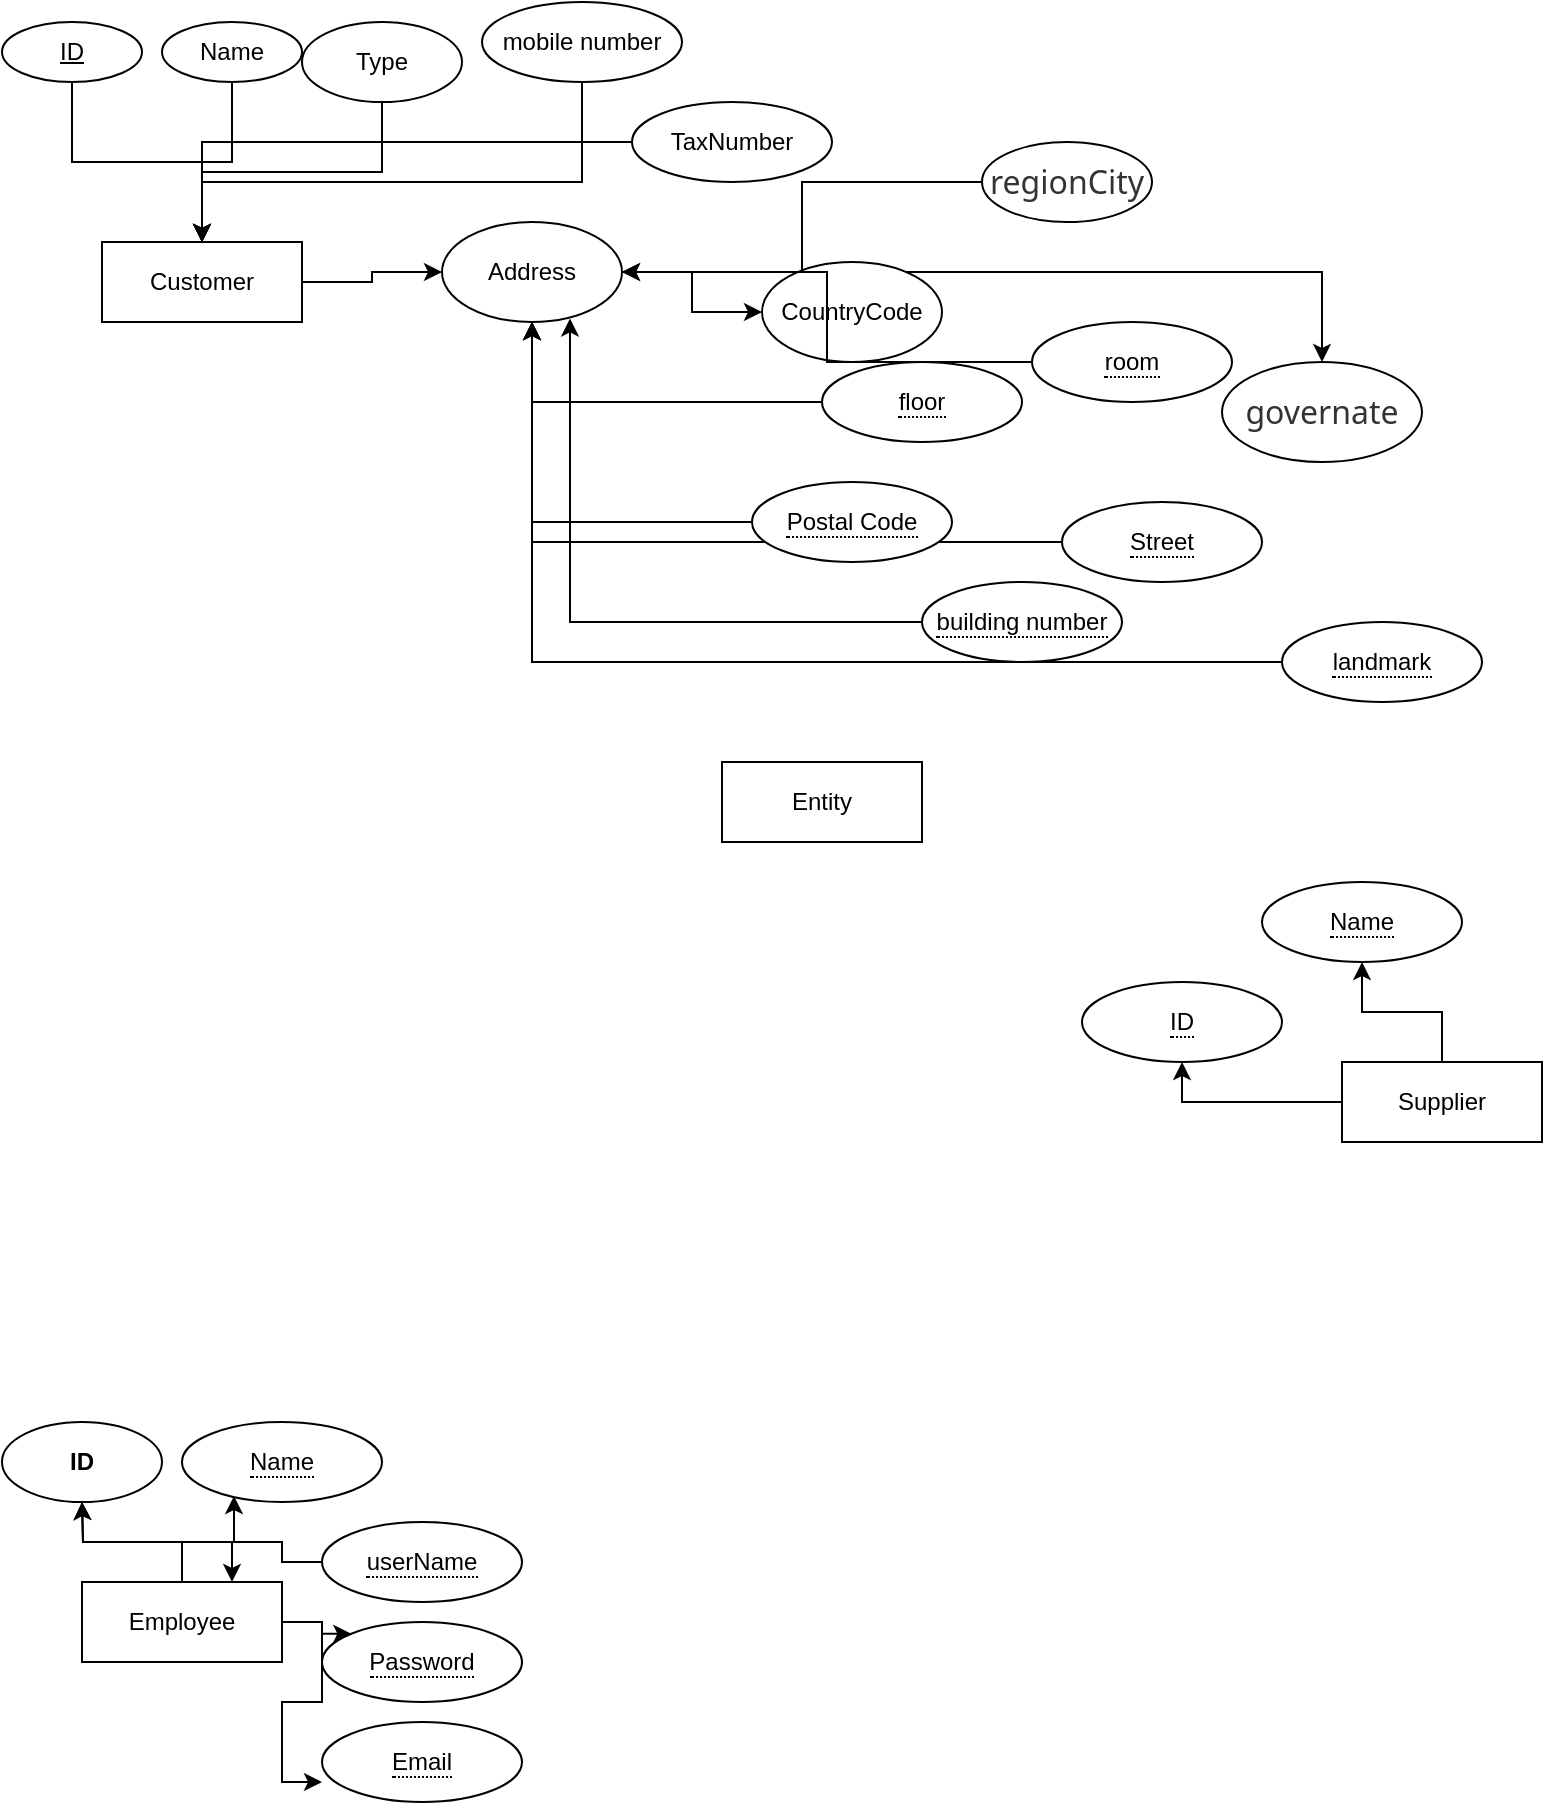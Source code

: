 <mxfile version="20.0.1" type="github">
  <diagram id="R2lEEEUBdFMjLlhIrx00" name="Page-1">
    <mxGraphModel dx="1038" dy="547" grid="1" gridSize="10" guides="1" tooltips="1" connect="1" arrows="1" fold="1" page="1" pageScale="1" pageWidth="850" pageHeight="1100" math="0" shadow="0" extFonts="Permanent Marker^https://fonts.googleapis.com/css?family=Permanent+Marker">
      <root>
        <mxCell id="0" />
        <mxCell id="1" parent="0" />
        <mxCell id="FTFGuDRBSK8k1Kst_V28-25" value="" style="edgeStyle=orthogonalEdgeStyle;rounded=0;orthogonalLoop=1;jettySize=auto;html=1;" edge="1" parent="1" source="FTFGuDRBSK8k1Kst_V28-2" target="FTFGuDRBSK8k1Kst_V28-24">
          <mxGeometry relative="1" as="geometry" />
        </mxCell>
        <mxCell id="FTFGuDRBSK8k1Kst_V28-2" value="Customer" style="whiteSpace=wrap;html=1;align=center;" vertex="1" parent="1">
          <mxGeometry x="60" y="140" width="100" height="40" as="geometry" />
        </mxCell>
        <mxCell id="FTFGuDRBSK8k1Kst_V28-16" value="" style="edgeStyle=orthogonalEdgeStyle;rounded=0;orthogonalLoop=1;jettySize=auto;html=1;" edge="1" parent="1" source="FTFGuDRBSK8k1Kst_V28-3" target="FTFGuDRBSK8k1Kst_V28-2">
          <mxGeometry relative="1" as="geometry" />
        </mxCell>
        <mxCell id="FTFGuDRBSK8k1Kst_V28-3" value="&lt;u&gt;ID&lt;/u&gt;" style="ellipse;whiteSpace=wrap;html=1;" vertex="1" parent="1">
          <mxGeometry x="10" y="30" width="70" height="30" as="geometry" />
        </mxCell>
        <mxCell id="FTFGuDRBSK8k1Kst_V28-17" value="" style="edgeStyle=orthogonalEdgeStyle;rounded=0;orthogonalLoop=1;jettySize=auto;html=1;" edge="1" parent="1" source="FTFGuDRBSK8k1Kst_V28-5" target="FTFGuDRBSK8k1Kst_V28-2">
          <mxGeometry relative="1" as="geometry" />
        </mxCell>
        <mxCell id="FTFGuDRBSK8k1Kst_V28-5" value="Name" style="ellipse;whiteSpace=wrap;html=1;" vertex="1" parent="1">
          <mxGeometry x="90" y="30" width="70" height="30" as="geometry" />
        </mxCell>
        <mxCell id="FTFGuDRBSK8k1Kst_V28-19" value="" style="edgeStyle=orthogonalEdgeStyle;rounded=0;orthogonalLoop=1;jettySize=auto;html=1;" edge="1" parent="1" source="FTFGuDRBSK8k1Kst_V28-13" target="FTFGuDRBSK8k1Kst_V28-2">
          <mxGeometry relative="1" as="geometry" />
        </mxCell>
        <mxCell id="FTFGuDRBSK8k1Kst_V28-13" value="Type" style="ellipse;whiteSpace=wrap;html=1;align=center;" vertex="1" parent="1">
          <mxGeometry x="160" y="30" width="80" height="40" as="geometry" />
        </mxCell>
        <mxCell id="FTFGuDRBSK8k1Kst_V28-20" value="" style="edgeStyle=orthogonalEdgeStyle;rounded=0;orthogonalLoop=1;jettySize=auto;html=1;" edge="1" parent="1" source="FTFGuDRBSK8k1Kst_V28-14" target="FTFGuDRBSK8k1Kst_V28-2">
          <mxGeometry relative="1" as="geometry">
            <Array as="points">
              <mxPoint x="300" y="110" />
              <mxPoint x="110" y="110" />
            </Array>
          </mxGeometry>
        </mxCell>
        <mxCell id="FTFGuDRBSK8k1Kst_V28-14" value="mobile number" style="ellipse;whiteSpace=wrap;html=1;align=center;" vertex="1" parent="1">
          <mxGeometry x="250" y="20" width="100" height="40" as="geometry" />
        </mxCell>
        <mxCell id="FTFGuDRBSK8k1Kst_V28-21" value="" style="edgeStyle=orthogonalEdgeStyle;rounded=0;orthogonalLoop=1;jettySize=auto;html=1;" edge="1" parent="1" source="FTFGuDRBSK8k1Kst_V28-15" target="FTFGuDRBSK8k1Kst_V28-2">
          <mxGeometry relative="1" as="geometry" />
        </mxCell>
        <mxCell id="FTFGuDRBSK8k1Kst_V28-15" value="TaxNumber" style="ellipse;whiteSpace=wrap;html=1;align=center;" vertex="1" parent="1">
          <mxGeometry x="325" y="70" width="100" height="40" as="geometry" />
        </mxCell>
        <mxCell id="FTFGuDRBSK8k1Kst_V28-45" value="" style="edgeStyle=orthogonalEdgeStyle;rounded=0;orthogonalLoop=1;jettySize=auto;html=1;" edge="1" parent="1" source="FTFGuDRBSK8k1Kst_V28-23">
          <mxGeometry relative="1" as="geometry">
            <mxPoint x="50" y="770" as="targetPoint" />
          </mxGeometry>
        </mxCell>
        <mxCell id="FTFGuDRBSK8k1Kst_V28-46" value="" style="edgeStyle=orthogonalEdgeStyle;rounded=0;orthogonalLoop=1;jettySize=auto;html=1;" edge="1" parent="1" source="FTFGuDRBSK8k1Kst_V28-23">
          <mxGeometry relative="1" as="geometry">
            <mxPoint x="50" y="770" as="targetPoint" />
          </mxGeometry>
        </mxCell>
        <mxCell id="FTFGuDRBSK8k1Kst_V28-51" style="edgeStyle=orthogonalEdgeStyle;rounded=0;orthogonalLoop=1;jettySize=auto;html=1;entryX=0.26;entryY=0.925;entryDx=0;entryDy=0;entryPerimeter=0;" edge="1" parent="1" source="FTFGuDRBSK8k1Kst_V28-23" target="FTFGuDRBSK8k1Kst_V28-47">
          <mxGeometry relative="1" as="geometry" />
        </mxCell>
        <mxCell id="FTFGuDRBSK8k1Kst_V28-53" style="edgeStyle=orthogonalEdgeStyle;rounded=0;orthogonalLoop=1;jettySize=auto;html=1;entryX=0;entryY=0;entryDx=0;entryDy=0;" edge="1" parent="1" source="FTFGuDRBSK8k1Kst_V28-23" target="FTFGuDRBSK8k1Kst_V28-49">
          <mxGeometry relative="1" as="geometry" />
        </mxCell>
        <mxCell id="FTFGuDRBSK8k1Kst_V28-54" style="edgeStyle=orthogonalEdgeStyle;rounded=0;orthogonalLoop=1;jettySize=auto;html=1;entryX=0;entryY=0.75;entryDx=0;entryDy=0;entryPerimeter=0;" edge="1" parent="1" source="FTFGuDRBSK8k1Kst_V28-23" target="FTFGuDRBSK8k1Kst_V28-50">
          <mxGeometry relative="1" as="geometry" />
        </mxCell>
        <mxCell id="FTFGuDRBSK8k1Kst_V28-23" value="Employee" style="whiteSpace=wrap;html=1;align=center;" vertex="1" parent="1">
          <mxGeometry x="50" y="810" width="100" height="40" as="geometry" />
        </mxCell>
        <mxCell id="FTFGuDRBSK8k1Kst_V28-27" value="" style="edgeStyle=orthogonalEdgeStyle;rounded=0;orthogonalLoop=1;jettySize=auto;html=1;" edge="1" parent="1" source="FTFGuDRBSK8k1Kst_V28-24" target="FTFGuDRBSK8k1Kst_V28-26">
          <mxGeometry relative="1" as="geometry" />
        </mxCell>
        <mxCell id="FTFGuDRBSK8k1Kst_V28-29" value="" style="edgeStyle=orthogonalEdgeStyle;rounded=0;orthogonalLoop=1;jettySize=auto;html=1;" edge="1" parent="1" source="FTFGuDRBSK8k1Kst_V28-24" target="FTFGuDRBSK8k1Kst_V28-28">
          <mxGeometry relative="1" as="geometry" />
        </mxCell>
        <mxCell id="FTFGuDRBSK8k1Kst_V28-24" value="Address" style="ellipse;whiteSpace=wrap;html=1;" vertex="1" parent="1">
          <mxGeometry x="230" y="130" width="90" height="50" as="geometry" />
        </mxCell>
        <mxCell id="FTFGuDRBSK8k1Kst_V28-26" value="CountryCode" style="ellipse;whiteSpace=wrap;html=1;" vertex="1" parent="1">
          <mxGeometry x="390" y="150" width="90" height="50" as="geometry" />
        </mxCell>
        <mxCell id="FTFGuDRBSK8k1Kst_V28-28" value="&lt;span style=&quot;color: rgb(51, 51, 51); font-family: &amp;quot;Noto Sans&amp;quot;, sans-serif; font-size: 16px; text-align: left;&quot;&gt;governate&lt;/span&gt;" style="ellipse;whiteSpace=wrap;html=1;" vertex="1" parent="1">
          <mxGeometry x="620" y="200" width="100" height="50" as="geometry" />
        </mxCell>
        <mxCell id="FTFGuDRBSK8k1Kst_V28-40" style="edgeStyle=orthogonalEdgeStyle;rounded=0;orthogonalLoop=1;jettySize=auto;html=1;" edge="1" parent="1" source="FTFGuDRBSK8k1Kst_V28-30" target="FTFGuDRBSK8k1Kst_V28-24">
          <mxGeometry relative="1" as="geometry" />
        </mxCell>
        <mxCell id="FTFGuDRBSK8k1Kst_V28-30" value="&lt;span style=&quot;color: rgb(51, 51, 51); font-family: &amp;quot;Noto Sans&amp;quot;, sans-serif; font-size: 16px; text-align: left;&quot;&gt;regionCity&lt;/span&gt;" style="ellipse;whiteSpace=wrap;html=1;align=center;" vertex="1" parent="1">
          <mxGeometry x="500" y="90" width="85" height="40" as="geometry" />
        </mxCell>
        <mxCell id="FTFGuDRBSK8k1Kst_V28-39" style="edgeStyle=orthogonalEdgeStyle;rounded=0;orthogonalLoop=1;jettySize=auto;html=1;" edge="1" parent="1" source="FTFGuDRBSK8k1Kst_V28-31" target="FTFGuDRBSK8k1Kst_V28-24">
          <mxGeometry relative="1" as="geometry" />
        </mxCell>
        <mxCell id="FTFGuDRBSK8k1Kst_V28-31" value="&lt;span style=&quot;border-bottom: 1px dotted&quot;&gt;Street&lt;/span&gt;" style="ellipse;whiteSpace=wrap;html=1;align=center;" vertex="1" parent="1">
          <mxGeometry x="540" y="270" width="100" height="40" as="geometry" />
        </mxCell>
        <mxCell id="FTFGuDRBSK8k1Kst_V28-41" style="edgeStyle=orthogonalEdgeStyle;rounded=0;orthogonalLoop=1;jettySize=auto;html=1;entryX=0.711;entryY=0.964;entryDx=0;entryDy=0;entryPerimeter=0;" edge="1" parent="1" source="FTFGuDRBSK8k1Kst_V28-32" target="FTFGuDRBSK8k1Kst_V28-24">
          <mxGeometry relative="1" as="geometry" />
        </mxCell>
        <mxCell id="FTFGuDRBSK8k1Kst_V28-32" value="&lt;span style=&quot;border-bottom: 1px dotted&quot;&gt;building number&lt;/span&gt;" style="ellipse;whiteSpace=wrap;html=1;align=center;" vertex="1" parent="1">
          <mxGeometry x="470" y="310" width="100" height="40" as="geometry" />
        </mxCell>
        <mxCell id="FTFGuDRBSK8k1Kst_V28-37" value="" style="edgeStyle=orthogonalEdgeStyle;rounded=0;orthogonalLoop=1;jettySize=auto;html=1;" edge="1" parent="1" source="FTFGuDRBSK8k1Kst_V28-33" target="FTFGuDRBSK8k1Kst_V28-24">
          <mxGeometry relative="1" as="geometry" />
        </mxCell>
        <mxCell id="FTFGuDRBSK8k1Kst_V28-33" value="&lt;span style=&quot;border-bottom: 1px dotted&quot;&gt;Postal Code&lt;/span&gt;" style="ellipse;whiteSpace=wrap;html=1;align=center;" vertex="1" parent="1">
          <mxGeometry x="385" y="260" width="100" height="40" as="geometry" />
        </mxCell>
        <mxCell id="FTFGuDRBSK8k1Kst_V28-38" value="" style="edgeStyle=orthogonalEdgeStyle;rounded=0;orthogonalLoop=1;jettySize=auto;html=1;" edge="1" parent="1" source="FTFGuDRBSK8k1Kst_V28-34" target="FTFGuDRBSK8k1Kst_V28-24">
          <mxGeometry relative="1" as="geometry" />
        </mxCell>
        <mxCell id="FTFGuDRBSK8k1Kst_V28-34" value="&lt;span style=&quot;border-bottom: 1px dotted&quot;&gt;floor&lt;/span&gt;" style="ellipse;whiteSpace=wrap;html=1;align=center;" vertex="1" parent="1">
          <mxGeometry x="420" y="200" width="100" height="40" as="geometry" />
        </mxCell>
        <mxCell id="FTFGuDRBSK8k1Kst_V28-42" style="edgeStyle=orthogonalEdgeStyle;rounded=0;orthogonalLoop=1;jettySize=auto;html=1;" edge="1" parent="1" source="FTFGuDRBSK8k1Kst_V28-35" target="FTFGuDRBSK8k1Kst_V28-24">
          <mxGeometry relative="1" as="geometry" />
        </mxCell>
        <mxCell id="FTFGuDRBSK8k1Kst_V28-35" value="&lt;span style=&quot;border-bottom: 1px dotted&quot;&gt;room&lt;/span&gt;" style="ellipse;whiteSpace=wrap;html=1;align=center;strokeColor=default;" vertex="1" parent="1">
          <mxGeometry x="525" y="180" width="100" height="40" as="geometry" />
        </mxCell>
        <mxCell id="FTFGuDRBSK8k1Kst_V28-43" style="edgeStyle=orthogonalEdgeStyle;rounded=0;orthogonalLoop=1;jettySize=auto;html=1;" edge="1" parent="1" source="FTFGuDRBSK8k1Kst_V28-36" target="FTFGuDRBSK8k1Kst_V28-24">
          <mxGeometry relative="1" as="geometry" />
        </mxCell>
        <mxCell id="FTFGuDRBSK8k1Kst_V28-36" value="&lt;span style=&quot;border-bottom: 1px dotted&quot;&gt;landmark&lt;/span&gt;" style="ellipse;whiteSpace=wrap;html=1;align=center;" vertex="1" parent="1">
          <mxGeometry x="650" y="330" width="100" height="40" as="geometry" />
        </mxCell>
        <mxCell id="FTFGuDRBSK8k1Kst_V28-44" value="&lt;b&gt;ID&lt;/b&gt;" style="ellipse;whiteSpace=wrap;html=1;" vertex="1" parent="1">
          <mxGeometry x="10" y="730" width="80" height="40" as="geometry" />
        </mxCell>
        <mxCell id="FTFGuDRBSK8k1Kst_V28-47" value="&lt;span style=&quot;border-bottom: 1px dotted&quot;&gt;Name&lt;/span&gt;" style="ellipse;whiteSpace=wrap;html=1;align=center;strokeColor=default;" vertex="1" parent="1">
          <mxGeometry x="100" y="730" width="100" height="40" as="geometry" />
        </mxCell>
        <mxCell id="FTFGuDRBSK8k1Kst_V28-52" style="edgeStyle=orthogonalEdgeStyle;rounded=0;orthogonalLoop=1;jettySize=auto;html=1;entryX=0.75;entryY=0;entryDx=0;entryDy=0;" edge="1" parent="1" source="FTFGuDRBSK8k1Kst_V28-48" target="FTFGuDRBSK8k1Kst_V28-23">
          <mxGeometry relative="1" as="geometry" />
        </mxCell>
        <mxCell id="FTFGuDRBSK8k1Kst_V28-48" value="&lt;span style=&quot;border-bottom: 1px dotted&quot;&gt;userName&lt;/span&gt;" style="ellipse;whiteSpace=wrap;html=1;align=center;strokeColor=default;" vertex="1" parent="1">
          <mxGeometry x="170" y="780" width="100" height="40" as="geometry" />
        </mxCell>
        <mxCell id="FTFGuDRBSK8k1Kst_V28-49" value="&lt;span style=&quot;border-bottom: 1px dotted&quot;&gt;Password&lt;/span&gt;" style="ellipse;whiteSpace=wrap;html=1;align=center;strokeColor=default;" vertex="1" parent="1">
          <mxGeometry x="170" y="830" width="100" height="40" as="geometry" />
        </mxCell>
        <mxCell id="FTFGuDRBSK8k1Kst_V28-50" value="&lt;span style=&quot;border-bottom: 1px dotted&quot;&gt;Email&lt;/span&gt;" style="ellipse;whiteSpace=wrap;html=1;align=center;strokeColor=default;" vertex="1" parent="1">
          <mxGeometry x="170" y="880" width="100" height="40" as="geometry" />
        </mxCell>
        <mxCell id="FTFGuDRBSK8k1Kst_V28-58" style="edgeStyle=orthogonalEdgeStyle;rounded=0;orthogonalLoop=1;jettySize=auto;html=1;entryX=0.5;entryY=1;entryDx=0;entryDy=0;" edge="1" parent="1" source="FTFGuDRBSK8k1Kst_V28-55" target="FTFGuDRBSK8k1Kst_V28-56">
          <mxGeometry relative="1" as="geometry" />
        </mxCell>
        <mxCell id="FTFGuDRBSK8k1Kst_V28-59" style="edgeStyle=orthogonalEdgeStyle;rounded=0;orthogonalLoop=1;jettySize=auto;html=1;entryX=0.5;entryY=1;entryDx=0;entryDy=0;" edge="1" parent="1" source="FTFGuDRBSK8k1Kst_V28-55" target="FTFGuDRBSK8k1Kst_V28-57">
          <mxGeometry relative="1" as="geometry" />
        </mxCell>
        <mxCell id="FTFGuDRBSK8k1Kst_V28-55" value="Supplier" style="whiteSpace=wrap;html=1;align=center;strokeColor=default;" vertex="1" parent="1">
          <mxGeometry x="680" y="550" width="100" height="40" as="geometry" />
        </mxCell>
        <mxCell id="FTFGuDRBSK8k1Kst_V28-56" value="&lt;span style=&quot;border-bottom: 1px dotted&quot;&gt;ID&lt;/span&gt;" style="ellipse;whiteSpace=wrap;html=1;align=center;strokeColor=default;" vertex="1" parent="1">
          <mxGeometry x="550" y="510" width="100" height="40" as="geometry" />
        </mxCell>
        <mxCell id="FTFGuDRBSK8k1Kst_V28-57" value="&lt;span style=&quot;border-bottom: 1px dotted&quot;&gt;Name&lt;/span&gt;" style="ellipse;whiteSpace=wrap;html=1;align=center;strokeColor=default;" vertex="1" parent="1">
          <mxGeometry x="640" y="460" width="100" height="40" as="geometry" />
        </mxCell>
        <mxCell id="FTFGuDRBSK8k1Kst_V28-60" value="Entity" style="whiteSpace=wrap;html=1;align=center;strokeColor=default;" vertex="1" parent="1">
          <mxGeometry x="370" y="400" width="100" height="40" as="geometry" />
        </mxCell>
      </root>
    </mxGraphModel>
  </diagram>
</mxfile>
